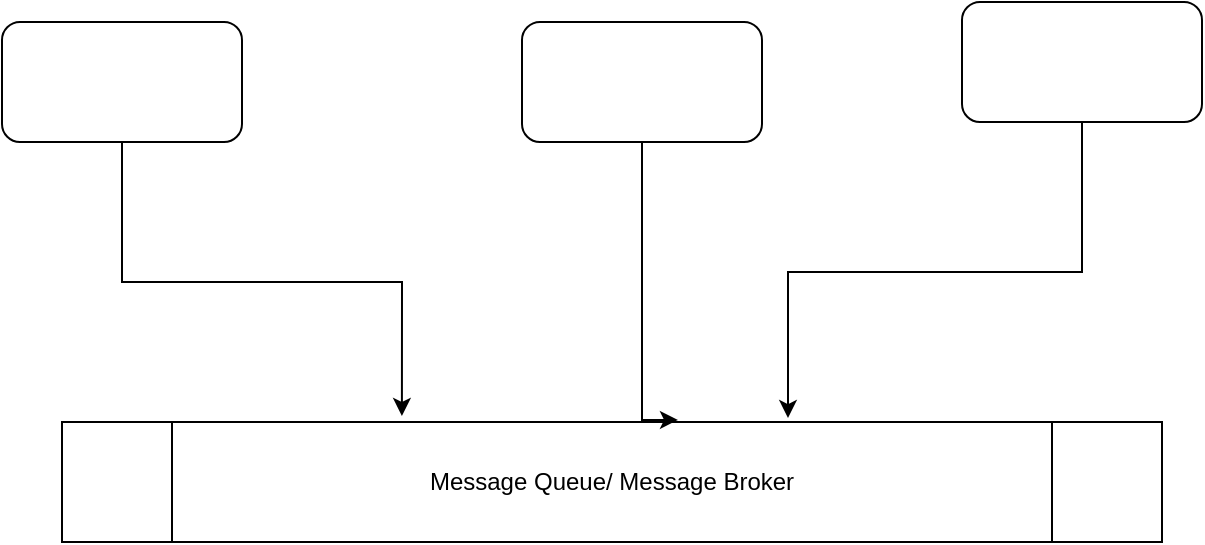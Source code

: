 <mxfile version="14.7.2" type="github">
  <diagram id="b_W-HJS0c4aDNrqqpgx6" name="Page-1">
    <mxGraphModel dx="1421" dy="836" grid="1" gridSize="10" guides="1" tooltips="1" connect="1" arrows="1" fold="1" page="0" pageScale="1" pageWidth="827" pageHeight="1169" math="0" shadow="0">
      <root>
        <mxCell id="0" />
        <mxCell id="1" parent="0" />
        <mxCell id="ssLXStN1Yig9MykAoHH--21" style="edgeStyle=orthogonalEdgeStyle;rounded=0;orthogonalLoop=1;jettySize=auto;html=1;entryX=0.309;entryY=-0.05;entryDx=0;entryDy=0;entryPerimeter=0;" edge="1" parent="1" source="ssLXStN1Yig9MykAoHH--17" target="ssLXStN1Yig9MykAoHH--18">
          <mxGeometry relative="1" as="geometry">
            <mxPoint x="460" y="300" as="targetPoint" />
          </mxGeometry>
        </mxCell>
        <mxCell id="ssLXStN1Yig9MykAoHH--17" value="" style="rounded=1;whiteSpace=wrap;html=1;" vertex="1" parent="1">
          <mxGeometry x="260" y="140" width="120" height="60" as="geometry" />
        </mxCell>
        <mxCell id="ssLXStN1Yig9MykAoHH--18" value="Message Queue/ Message Broker" style="shape=process;whiteSpace=wrap;html=1;backgroundOutline=1;" vertex="1" parent="1">
          <mxGeometry x="290" y="340" width="550" height="60" as="geometry" />
        </mxCell>
        <mxCell id="ssLXStN1Yig9MykAoHH--22" style="edgeStyle=orthogonalEdgeStyle;rounded=0;orthogonalLoop=1;jettySize=auto;html=1;entryX=0.56;entryY=-0.017;entryDx=0;entryDy=0;entryPerimeter=0;" edge="1" parent="1" source="ssLXStN1Yig9MykAoHH--19" target="ssLXStN1Yig9MykAoHH--18">
          <mxGeometry relative="1" as="geometry">
            <Array as="points">
              <mxPoint x="580" y="339" />
            </Array>
          </mxGeometry>
        </mxCell>
        <mxCell id="ssLXStN1Yig9MykAoHH--19" value="" style="rounded=1;whiteSpace=wrap;html=1;" vertex="1" parent="1">
          <mxGeometry x="520" y="140" width="120" height="60" as="geometry" />
        </mxCell>
        <mxCell id="ssLXStN1Yig9MykAoHH--23" style="edgeStyle=orthogonalEdgeStyle;rounded=0;orthogonalLoop=1;jettySize=auto;html=1;entryX=0.66;entryY=-0.033;entryDx=0;entryDy=0;entryPerimeter=0;" edge="1" parent="1" source="ssLXStN1Yig9MykAoHH--20" target="ssLXStN1Yig9MykAoHH--18">
          <mxGeometry relative="1" as="geometry" />
        </mxCell>
        <mxCell id="ssLXStN1Yig9MykAoHH--20" value="" style="rounded=1;whiteSpace=wrap;html=1;" vertex="1" parent="1">
          <mxGeometry x="740" y="130" width="120" height="60" as="geometry" />
        </mxCell>
      </root>
    </mxGraphModel>
  </diagram>
</mxfile>
